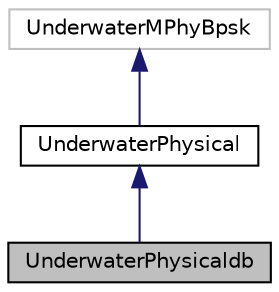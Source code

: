 digraph "UnderwaterPhysicaldb"
{
 // LATEX_PDF_SIZE
  edge [fontname="Helvetica",fontsize="10",labelfontname="Helvetica",labelfontsize="10"];
  node [fontname="Helvetica",fontsize="10",shape=record];
  Node1 [label="UnderwaterPhysicaldb",height=0.2,width=0.4,color="black", fillcolor="grey75", style="filled", fontcolor="black",tooltip=" "];
  Node2 -> Node1 [dir="back",color="midnightblue",fontsize="10",style="solid",fontname="Helvetica"];
  Node2 [label="UnderwaterPhysical",height=0.2,width=0.4,color="black", fillcolor="white", style="filled",URL="$classUnderwaterPhysical.html",tooltip=" "];
  Node3 -> Node2 [dir="back",color="midnightblue",fontsize="10",style="solid",fontname="Helvetica"];
  Node3 [label="UnderwaterMPhyBpsk",height=0.2,width=0.4,color="grey75", fillcolor="white", style="filled",tooltip=" "];
}
